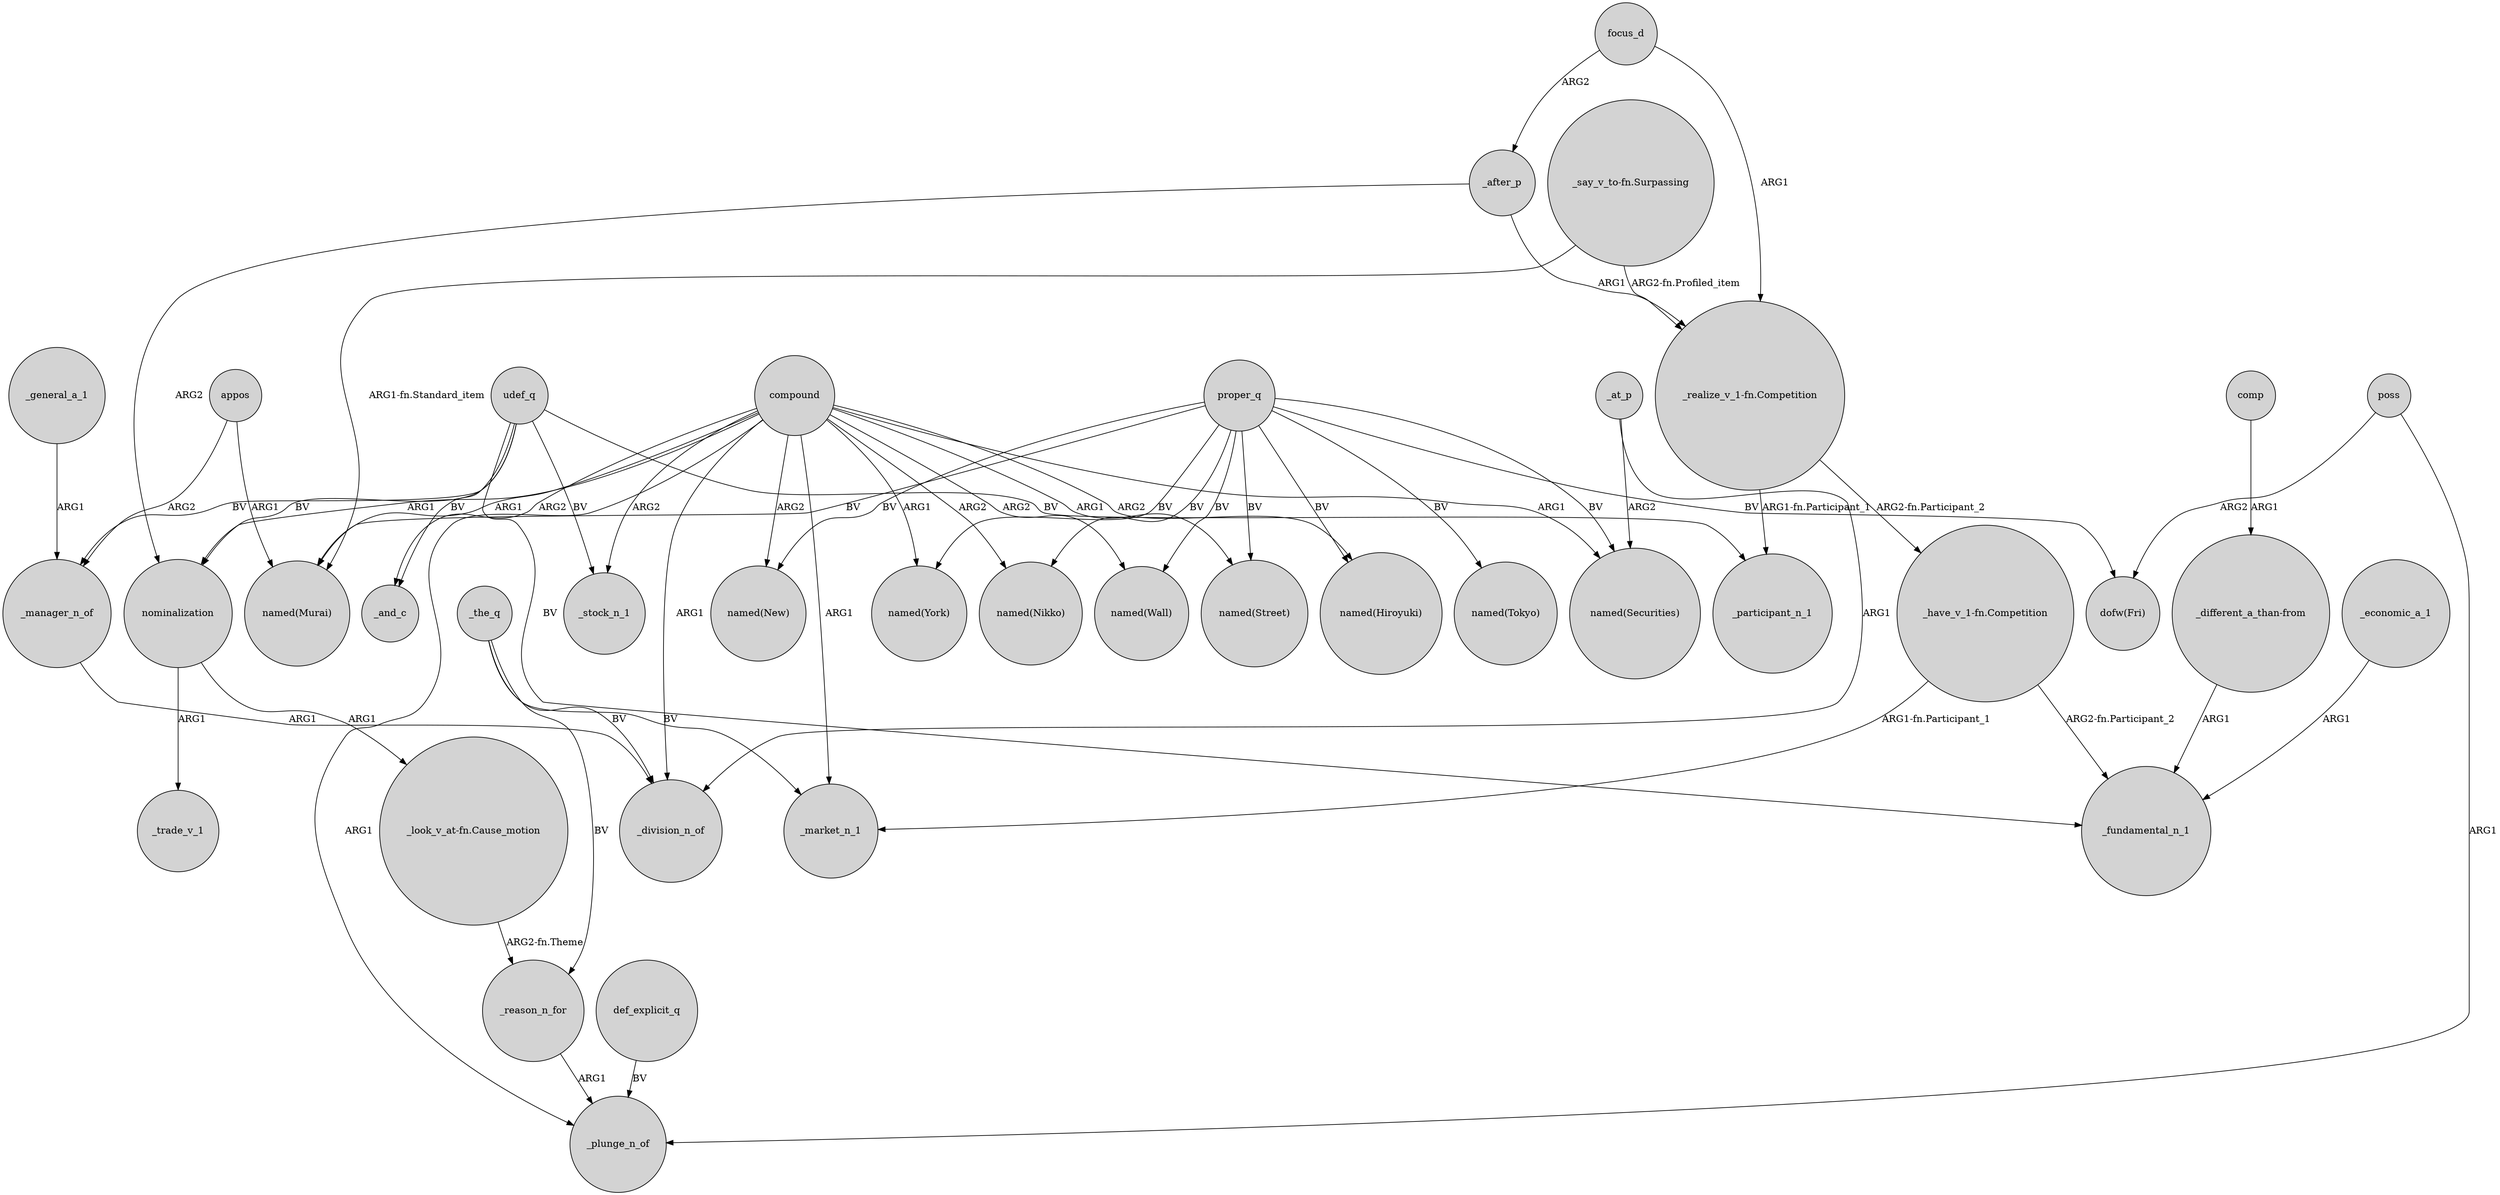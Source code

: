 digraph {
	node [shape=circle style=filled]
	appos -> "named(Murai)" [label=ARG1]
	_the_q -> _division_n_of [label=BV]
	compound -> _plunge_n_of [label=ARG1]
	def_explicit_q -> _plunge_n_of [label=BV]
	proper_q -> "dofw(Fri)" [label=BV]
	proper_q -> "named(Securities)" [label=BV]
	compound -> "named(New)" [label=ARG2]
	nominalization -> "_look_v_at-fn.Cause_motion" [label=ARG1]
	udef_q -> _manager_n_of [label=BV]
	proper_q -> "named(New)" [label=BV]
	compound -> "named(Murai)" [label=ARG1]
	udef_q -> nominalization [label=BV]
	poss -> "dofw(Fri)" [label=ARG2]
	"_have_v_1-fn.Competition" -> _market_n_1 [label="ARG1-fn.Participant_1"]
	udef_q -> _participant_n_1 [label=BV]
	proper_q -> "named(Murai)" [label=BV]
	"_say_v_to-fn.Surpassing" -> "_realize_v_1-fn.Competition" [label="ARG2-fn.Profiled_item"]
	udef_q -> _and_c [label=BV]
	compound -> _and_c [label=ARG2]
	_the_q -> _market_n_1 [label=BV]
	proper_q -> "named(York)" [label=BV]
	proper_q -> "named(Nikko)" [label=BV]
	"_say_v_to-fn.Surpassing" -> "named(Murai)" [label="ARG1-fn.Standard_item"]
	_after_p -> nominalization [label=ARG2]
	compound -> nominalization [label=ARG1]
	_the_q -> _reason_n_for [label=BV]
	compound -> "named(Wall)" [label=ARG2]
	udef_q -> _stock_n_1 [label=BV]
	"_realize_v_1-fn.Competition" -> _participant_n_1 [label="ARG1-fn.Participant_1"]
	"_have_v_1-fn.Competition" -> _fundamental_n_1 [label="ARG2-fn.Participant_2"]
	_reason_n_for -> _plunge_n_of [label=ARG1]
	focus_d -> "_realize_v_1-fn.Competition" [label=ARG1]
	compound -> "named(Nikko)" [label=ARG2]
	compound -> "named(Street)" [label=ARG1]
	compound -> _stock_n_1 [label=ARG2]
	"_realize_v_1-fn.Competition" -> "_have_v_1-fn.Competition" [label="ARG2-fn.Participant_2"]
	proper_q -> "named(Hiroyuki)" [label=BV]
	compound -> _division_n_of [label=ARG1]
	focus_d -> _after_p [label=ARG2]
	"_different_a_than-from" -> _fundamental_n_1 [label=ARG1]
	comp -> "_different_a_than-from" [label=ARG1]
	"_look_v_at-fn.Cause_motion" -> _reason_n_for [label="ARG2-fn.Theme"]
	_after_p -> "_realize_v_1-fn.Competition" [label=ARG1]
	proper_q -> "named(Wall)" [label=BV]
	proper_q -> "named(Tokyo)" [label=BV]
	udef_q -> _fundamental_n_1 [label=BV]
	appos -> _manager_n_of [label=ARG2]
	_economic_a_1 -> _fundamental_n_1 [label=ARG1]
	proper_q -> "named(Street)" [label=BV]
	compound -> "named(York)" [label=ARG1]
	_at_p -> "named(Securities)" [label=ARG2]
	compound -> "named(Hiroyuki)" [label=ARG2]
	compound -> _market_n_1 [label=ARG1]
	_general_a_1 -> _manager_n_of [label=ARG1]
	_at_p -> _division_n_of [label=ARG1]
	_manager_n_of -> _division_n_of [label=ARG1]
	nominalization -> _trade_v_1 [label=ARG1]
	poss -> _plunge_n_of [label=ARG1]
	compound -> "named(Securities)" [label=ARG1]
}
